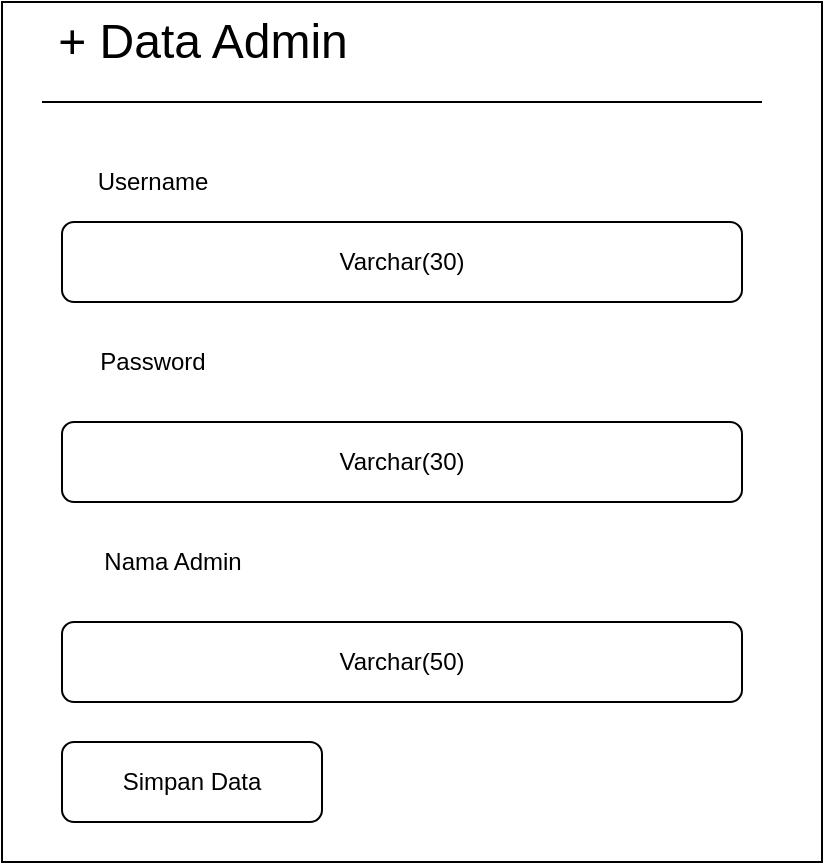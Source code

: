 <mxfile version="13.7.3" type="device"><diagram id="tvasonySzCiL1dBRxK6y" name="Page-1"><mxGraphModel dx="1422" dy="830" grid="1" gridSize="10" guides="1" tooltips="1" connect="1" arrows="1" fold="1" page="1" pageScale="1" pageWidth="850" pageHeight="1100" math="0" shadow="0"><root><mxCell id="0"/><mxCell id="1" parent="0"/><mxCell id="mwlhcbu1TD7oZFnZnZyI-10" value="" style="rounded=0;whiteSpace=wrap;html=1;" vertex="1" parent="1"><mxGeometry x="140" y="120" width="410" height="430" as="geometry"/></mxCell><mxCell id="mwlhcbu1TD7oZFnZnZyI-1" value="&lt;font style=&quot;font-size: 24px&quot;&gt;+ Data Admin&lt;/font&gt;" style="text;html=1;align=center;verticalAlign=middle;resizable=0;points=[];autosize=1;" vertex="1" parent="1"><mxGeometry x="160" y="130" width="160" height="20" as="geometry"/></mxCell><mxCell id="mwlhcbu1TD7oZFnZnZyI-2" value="" style="endArrow=none;html=1;" edge="1" parent="1"><mxGeometry width="50" height="50" relative="1" as="geometry"><mxPoint x="160" y="170" as="sourcePoint"/><mxPoint x="520" y="170" as="targetPoint"/></mxGeometry></mxCell><mxCell id="mwlhcbu1TD7oZFnZnZyI-3" value="Username" style="text;html=1;align=center;verticalAlign=middle;resizable=0;points=[];autosize=1;" vertex="1" parent="1"><mxGeometry x="180" y="200" width="70" height="20" as="geometry"/></mxCell><mxCell id="mwlhcbu1TD7oZFnZnZyI-4" value="Password" style="text;html=1;align=center;verticalAlign=middle;resizable=0;points=[];autosize=1;" vertex="1" parent="1"><mxGeometry x="180" y="290" width="70" height="20" as="geometry"/></mxCell><mxCell id="mwlhcbu1TD7oZFnZnZyI-5" value="Varchar(30)" style="rounded=1;whiteSpace=wrap;html=1;" vertex="1" parent="1"><mxGeometry x="170" y="230" width="340" height="40" as="geometry"/></mxCell><mxCell id="mwlhcbu1TD7oZFnZnZyI-6" value="Varchar(30)" style="rounded=1;whiteSpace=wrap;html=1;" vertex="1" parent="1"><mxGeometry x="170" y="330" width="340" height="40" as="geometry"/></mxCell><mxCell id="mwlhcbu1TD7oZFnZnZyI-7" value="Nama Admin" style="text;html=1;align=center;verticalAlign=middle;resizable=0;points=[];autosize=1;" vertex="1" parent="1"><mxGeometry x="180" y="390" width="90" height="20" as="geometry"/></mxCell><mxCell id="mwlhcbu1TD7oZFnZnZyI-8" value="Varchar(50)" style="rounded=1;whiteSpace=wrap;html=1;" vertex="1" parent="1"><mxGeometry x="170" y="430" width="340" height="40" as="geometry"/></mxCell><mxCell id="mwlhcbu1TD7oZFnZnZyI-9" value="Simpan Data" style="rounded=1;whiteSpace=wrap;html=1;" vertex="1" parent="1"><mxGeometry x="170" y="490" width="130" height="40" as="geometry"/></mxCell></root></mxGraphModel></diagram></mxfile>